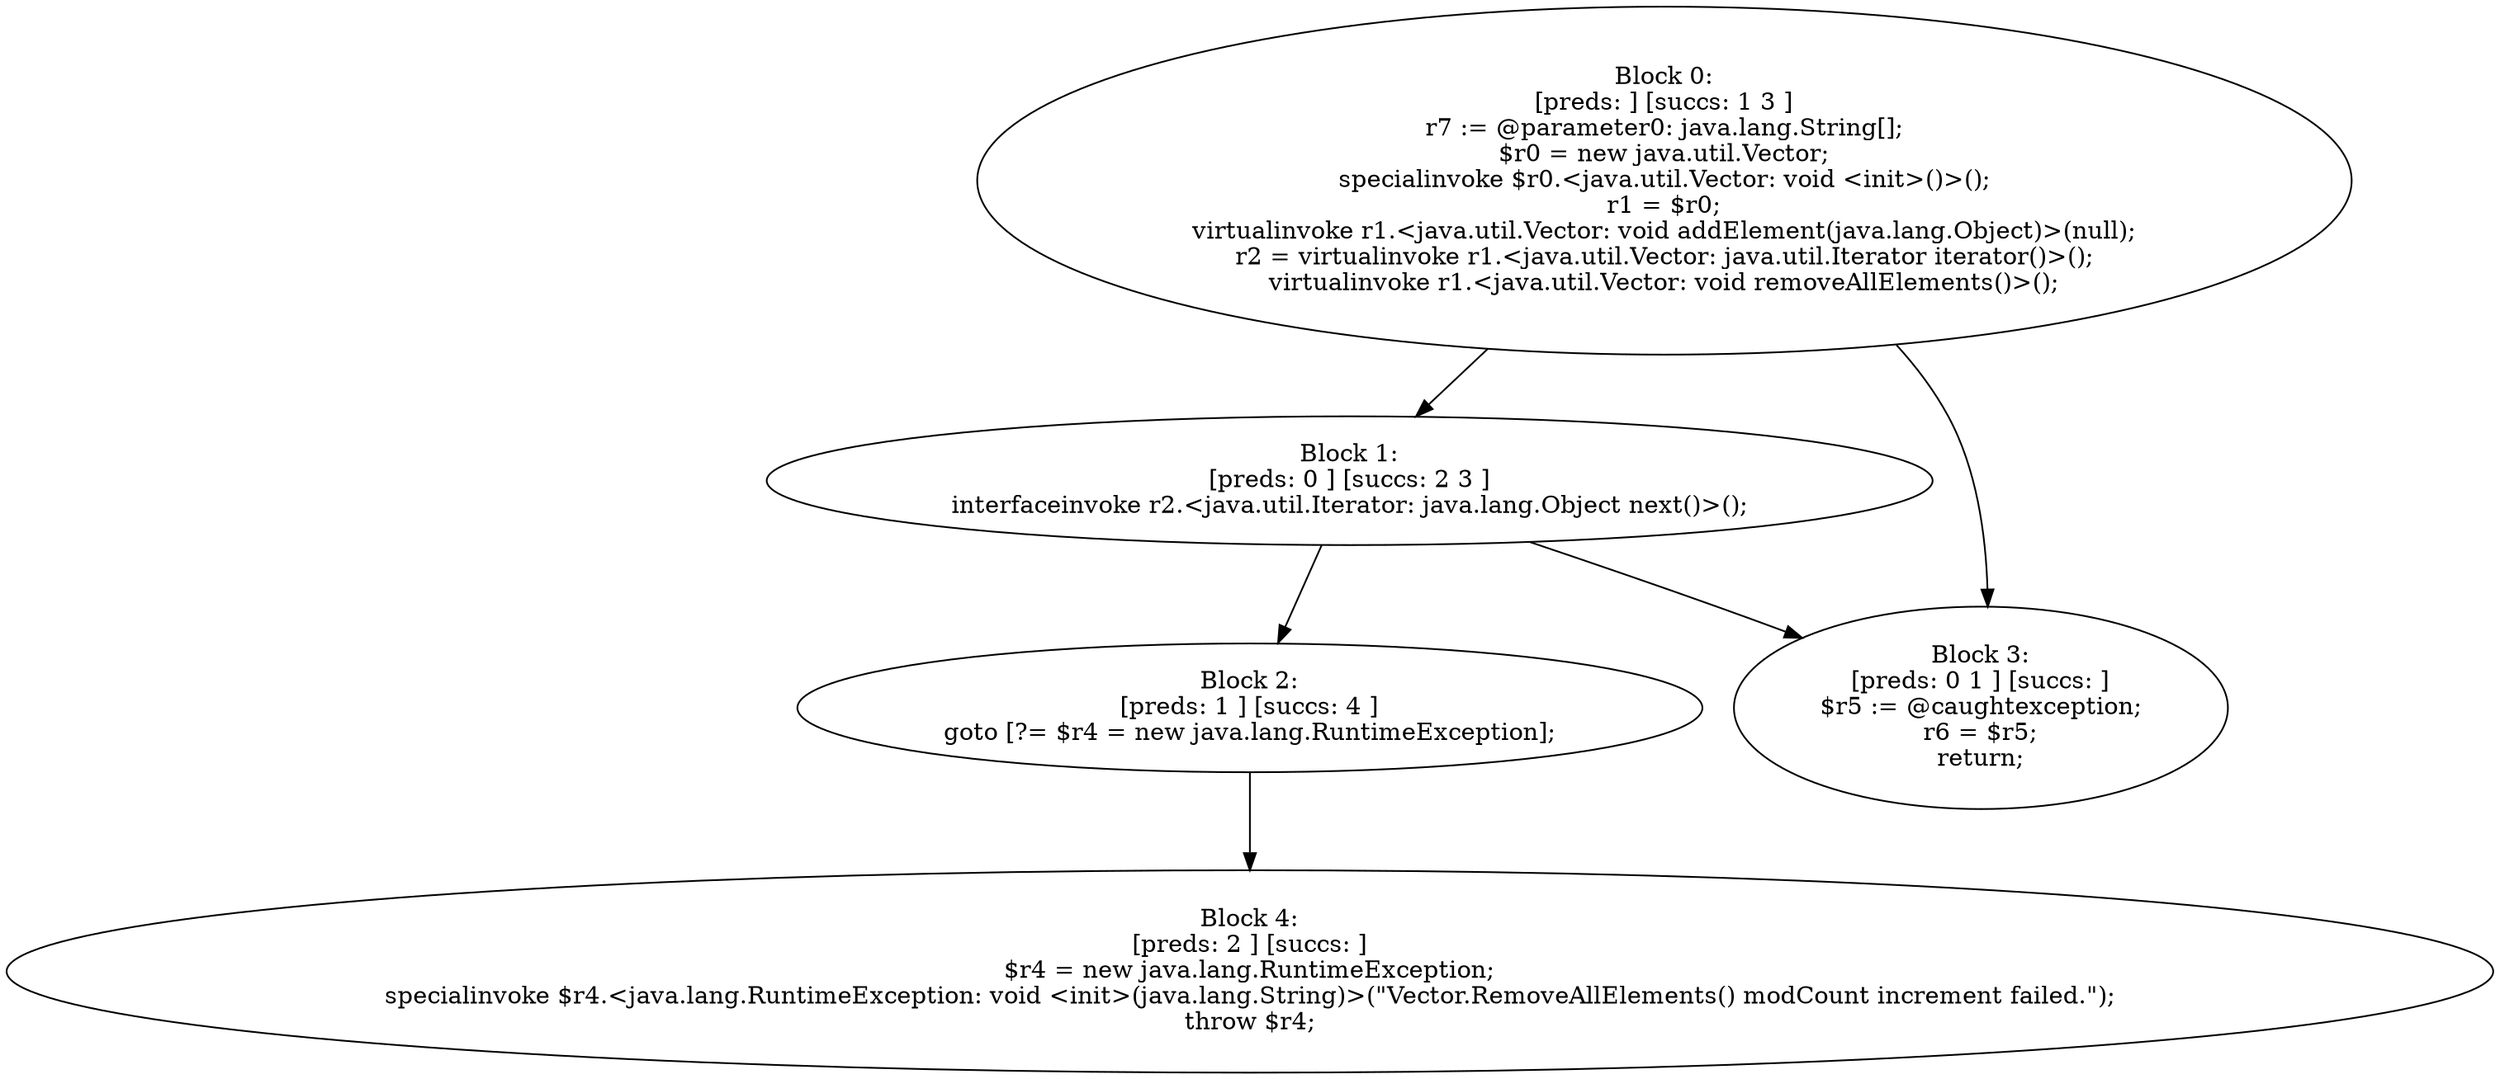 digraph "unitGraph" {
    "Block 0:
[preds: ] [succs: 1 3 ]
r7 := @parameter0: java.lang.String[];
$r0 = new java.util.Vector;
specialinvoke $r0.<java.util.Vector: void <init>()>();
r1 = $r0;
virtualinvoke r1.<java.util.Vector: void addElement(java.lang.Object)>(null);
r2 = virtualinvoke r1.<java.util.Vector: java.util.Iterator iterator()>();
virtualinvoke r1.<java.util.Vector: void removeAllElements()>();
"
    "Block 1:
[preds: 0 ] [succs: 2 3 ]
interfaceinvoke r2.<java.util.Iterator: java.lang.Object next()>();
"
    "Block 2:
[preds: 1 ] [succs: 4 ]
goto [?= $r4 = new java.lang.RuntimeException];
"
    "Block 3:
[preds: 0 1 ] [succs: ]
$r5 := @caughtexception;
r6 = $r5;
return;
"
    "Block 4:
[preds: 2 ] [succs: ]
$r4 = new java.lang.RuntimeException;
specialinvoke $r4.<java.lang.RuntimeException: void <init>(java.lang.String)>(\"Vector.RemoveAllElements() modCount increment failed.\");
throw $r4;
"
    "Block 0:
[preds: ] [succs: 1 3 ]
r7 := @parameter0: java.lang.String[];
$r0 = new java.util.Vector;
specialinvoke $r0.<java.util.Vector: void <init>()>();
r1 = $r0;
virtualinvoke r1.<java.util.Vector: void addElement(java.lang.Object)>(null);
r2 = virtualinvoke r1.<java.util.Vector: java.util.Iterator iterator()>();
virtualinvoke r1.<java.util.Vector: void removeAllElements()>();
"->"Block 1:
[preds: 0 ] [succs: 2 3 ]
interfaceinvoke r2.<java.util.Iterator: java.lang.Object next()>();
";
    "Block 0:
[preds: ] [succs: 1 3 ]
r7 := @parameter0: java.lang.String[];
$r0 = new java.util.Vector;
specialinvoke $r0.<java.util.Vector: void <init>()>();
r1 = $r0;
virtualinvoke r1.<java.util.Vector: void addElement(java.lang.Object)>(null);
r2 = virtualinvoke r1.<java.util.Vector: java.util.Iterator iterator()>();
virtualinvoke r1.<java.util.Vector: void removeAllElements()>();
"->"Block 3:
[preds: 0 1 ] [succs: ]
$r5 := @caughtexception;
r6 = $r5;
return;
";
    "Block 1:
[preds: 0 ] [succs: 2 3 ]
interfaceinvoke r2.<java.util.Iterator: java.lang.Object next()>();
"->"Block 2:
[preds: 1 ] [succs: 4 ]
goto [?= $r4 = new java.lang.RuntimeException];
";
    "Block 1:
[preds: 0 ] [succs: 2 3 ]
interfaceinvoke r2.<java.util.Iterator: java.lang.Object next()>();
"->"Block 3:
[preds: 0 1 ] [succs: ]
$r5 := @caughtexception;
r6 = $r5;
return;
";
    "Block 2:
[preds: 1 ] [succs: 4 ]
goto [?= $r4 = new java.lang.RuntimeException];
"->"Block 4:
[preds: 2 ] [succs: ]
$r4 = new java.lang.RuntimeException;
specialinvoke $r4.<java.lang.RuntimeException: void <init>(java.lang.String)>(\"Vector.RemoveAllElements() modCount increment failed.\");
throw $r4;
";
}

